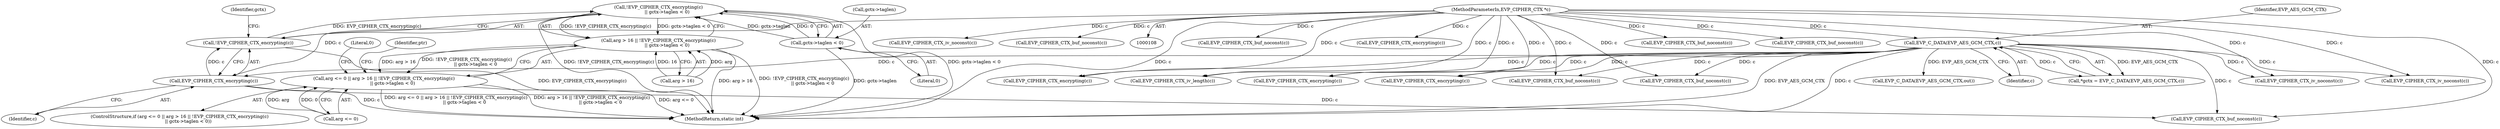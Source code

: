 digraph "0_openssl_00d965474b22b54e4275232bc71ee0c699c5cd21_0@API" {
"1000251" [label="(Call,!EVP_CIPHER_CTX_encrypting(c)\n            || gctx->taglen < 0)"];
"1000252" [label="(Call,!EVP_CIPHER_CTX_encrypting(c))"];
"1000253" [label="(Call,EVP_CIPHER_CTX_encrypting(c))"];
"1000117" [label="(Call,EVP_C_DATA(EVP_AES_GCM_CTX,c))"];
"1000109" [label="(MethodParameterIn,EVP_CIPHER_CTX *c)"];
"1000255" [label="(Call,gctx->taglen < 0)"];
"1000247" [label="(Call,arg > 16 || !EVP_CIPHER_CTX_encrypting(c)\n            || gctx->taglen < 0)"];
"1000243" [label="(Call,arg <= 0 || arg > 16 || !EVP_CIPHER_CTX_encrypting(c)\n            || gctx->taglen < 0)"];
"1000251" [label="(Call,!EVP_CIPHER_CTX_encrypting(c)\n            || gctx->taglen < 0)"];
"1000423" [label="(Call,EVP_CIPHER_CTX_encrypting(c))"];
"1000119" [label="(Identifier,c)"];
"1000263" [label="(Identifier,ptr)"];
"1000138" [label="(Call,EVP_CIPHER_CTX_iv_length(c))"];
"1000261" [label="(Literal,0)"];
"1000243" [label="(Call,arg <= 0 || arg > 16 || !EVP_CIPHER_CTX_encrypting(c)\n            || gctx->taglen < 0)"];
"1000225" [label="(Call,EVP_CIPHER_CTX_encrypting(c))"];
"1000255" [label="(Call,gctx->taglen < 0)"];
"1000115" [label="(Call,*gctx = EVP_C_DATA(EVP_AES_GCM_CTX,c))"];
"1000257" [label="(Identifier,gctx)"];
"1000481" [label="(Call,EVP_CIPHER_CTX_buf_noconst(c))"];
"1000315" [label="(Call,EVP_CIPHER_CTX_encrypting(c))"];
"1000498" [label="(Call,EVP_CIPHER_CTX_encrypting(c))"];
"1000465" [label="(Call,EVP_CIPHER_CTX_buf_noconst(c))"];
"1000247" [label="(Call,arg > 16 || !EVP_CIPHER_CTX_encrypting(c)\n            || gctx->taglen < 0)"];
"1000109" [label="(MethodParameterIn,EVP_CIPHER_CTX *c)"];
"1000256" [label="(Call,gctx->taglen)"];
"1000188" [label="(Call,EVP_CIPHER_CTX_iv_noconst(c))"];
"1000242" [label="(ControlStructure,if (arg <= 0 || arg > 16 || !EVP_CIPHER_CTX_encrypting(c)\n            || gctx->taglen < 0))"];
"1000264" [label="(Call,EVP_CIPHER_CTX_buf_noconst(c))"];
"1000254" [label="(Identifier,c)"];
"1000230" [label="(Call,EVP_CIPHER_CTX_buf_noconst(c))"];
"1000572" [label="(Call,EVP_CIPHER_CTX_iv_noconst(c))"];
"1000614" [label="(MethodReturn,static int)"];
"1000259" [label="(Literal,0)"];
"1000534" [label="(Call,EVP_C_DATA(EVP_AES_GCM_CTX,out))"];
"1000488" [label="(Call,EVP_CIPHER_CTX_buf_noconst(c))"];
"1000252" [label="(Call,!EVP_CIPHER_CTX_encrypting(c))"];
"1000253" [label="(Call,EVP_CIPHER_CTX_encrypting(c))"];
"1000505" [label="(Call,EVP_CIPHER_CTX_buf_noconst(c))"];
"1000244" [label="(Call,arg <= 0)"];
"1000118" [label="(Identifier,EVP_AES_GCM_CTX)"];
"1000144" [label="(Call,EVP_CIPHER_CTX_iv_noconst(c))"];
"1000515" [label="(Call,EVP_CIPHER_CTX_buf_noconst(c))"];
"1000117" [label="(Call,EVP_C_DATA(EVP_AES_GCM_CTX,c))"];
"1000248" [label="(Call,arg > 16)"];
"1000251" -> "1000247"  [label="AST: "];
"1000251" -> "1000252"  [label="CFG: "];
"1000251" -> "1000255"  [label="CFG: "];
"1000252" -> "1000251"  [label="AST: "];
"1000255" -> "1000251"  [label="AST: "];
"1000247" -> "1000251"  [label="CFG: "];
"1000251" -> "1000614"  [label="DDG: gctx->taglen < 0"];
"1000251" -> "1000614"  [label="DDG: !EVP_CIPHER_CTX_encrypting(c)"];
"1000251" -> "1000247"  [label="DDG: !EVP_CIPHER_CTX_encrypting(c)"];
"1000251" -> "1000247"  [label="DDG: gctx->taglen < 0"];
"1000252" -> "1000251"  [label="DDG: EVP_CIPHER_CTX_encrypting(c)"];
"1000255" -> "1000251"  [label="DDG: gctx->taglen"];
"1000255" -> "1000251"  [label="DDG: 0"];
"1000252" -> "1000253"  [label="CFG: "];
"1000253" -> "1000252"  [label="AST: "];
"1000257" -> "1000252"  [label="CFG: "];
"1000252" -> "1000614"  [label="DDG: EVP_CIPHER_CTX_encrypting(c)"];
"1000253" -> "1000252"  [label="DDG: c"];
"1000253" -> "1000254"  [label="CFG: "];
"1000254" -> "1000253"  [label="AST: "];
"1000253" -> "1000614"  [label="DDG: c"];
"1000117" -> "1000253"  [label="DDG: c"];
"1000109" -> "1000253"  [label="DDG: c"];
"1000253" -> "1000264"  [label="DDG: c"];
"1000117" -> "1000115"  [label="AST: "];
"1000117" -> "1000119"  [label="CFG: "];
"1000118" -> "1000117"  [label="AST: "];
"1000119" -> "1000117"  [label="AST: "];
"1000115" -> "1000117"  [label="CFG: "];
"1000117" -> "1000614"  [label="DDG: EVP_AES_GCM_CTX"];
"1000117" -> "1000614"  [label="DDG: c"];
"1000117" -> "1000115"  [label="DDG: EVP_AES_GCM_CTX"];
"1000117" -> "1000115"  [label="DDG: c"];
"1000109" -> "1000117"  [label="DDG: c"];
"1000117" -> "1000138"  [label="DDG: c"];
"1000117" -> "1000188"  [label="DDG: c"];
"1000117" -> "1000225"  [label="DDG: c"];
"1000117" -> "1000230"  [label="DDG: c"];
"1000117" -> "1000264"  [label="DDG: c"];
"1000117" -> "1000315"  [label="DDG: c"];
"1000117" -> "1000423"  [label="DDG: c"];
"1000117" -> "1000465"  [label="DDG: c"];
"1000117" -> "1000534"  [label="DDG: EVP_AES_GCM_CTX"];
"1000117" -> "1000572"  [label="DDG: c"];
"1000109" -> "1000108"  [label="AST: "];
"1000109" -> "1000614"  [label="DDG: c"];
"1000109" -> "1000138"  [label="DDG: c"];
"1000109" -> "1000144"  [label="DDG: c"];
"1000109" -> "1000188"  [label="DDG: c"];
"1000109" -> "1000225"  [label="DDG: c"];
"1000109" -> "1000230"  [label="DDG: c"];
"1000109" -> "1000264"  [label="DDG: c"];
"1000109" -> "1000315"  [label="DDG: c"];
"1000109" -> "1000423"  [label="DDG: c"];
"1000109" -> "1000465"  [label="DDG: c"];
"1000109" -> "1000481"  [label="DDG: c"];
"1000109" -> "1000488"  [label="DDG: c"];
"1000109" -> "1000498"  [label="DDG: c"];
"1000109" -> "1000505"  [label="DDG: c"];
"1000109" -> "1000515"  [label="DDG: c"];
"1000109" -> "1000572"  [label="DDG: c"];
"1000255" -> "1000259"  [label="CFG: "];
"1000256" -> "1000255"  [label="AST: "];
"1000259" -> "1000255"  [label="AST: "];
"1000255" -> "1000614"  [label="DDG: gctx->taglen"];
"1000247" -> "1000243"  [label="AST: "];
"1000247" -> "1000248"  [label="CFG: "];
"1000248" -> "1000247"  [label="AST: "];
"1000243" -> "1000247"  [label="CFG: "];
"1000247" -> "1000614"  [label="DDG: arg > 16"];
"1000247" -> "1000614"  [label="DDG: !EVP_CIPHER_CTX_encrypting(c)\n            || gctx->taglen < 0"];
"1000247" -> "1000243"  [label="DDG: arg > 16"];
"1000247" -> "1000243"  [label="DDG: !EVP_CIPHER_CTX_encrypting(c)\n            || gctx->taglen < 0"];
"1000248" -> "1000247"  [label="DDG: arg"];
"1000248" -> "1000247"  [label="DDG: 16"];
"1000243" -> "1000242"  [label="AST: "];
"1000243" -> "1000244"  [label="CFG: "];
"1000244" -> "1000243"  [label="AST: "];
"1000261" -> "1000243"  [label="CFG: "];
"1000263" -> "1000243"  [label="CFG: "];
"1000243" -> "1000614"  [label="DDG: arg <= 0"];
"1000243" -> "1000614"  [label="DDG: arg <= 0 || arg > 16 || !EVP_CIPHER_CTX_encrypting(c)\n            || gctx->taglen < 0"];
"1000243" -> "1000614"  [label="DDG: arg > 16 || !EVP_CIPHER_CTX_encrypting(c)\n            || gctx->taglen < 0"];
"1000244" -> "1000243"  [label="DDG: arg"];
"1000244" -> "1000243"  [label="DDG: 0"];
}
